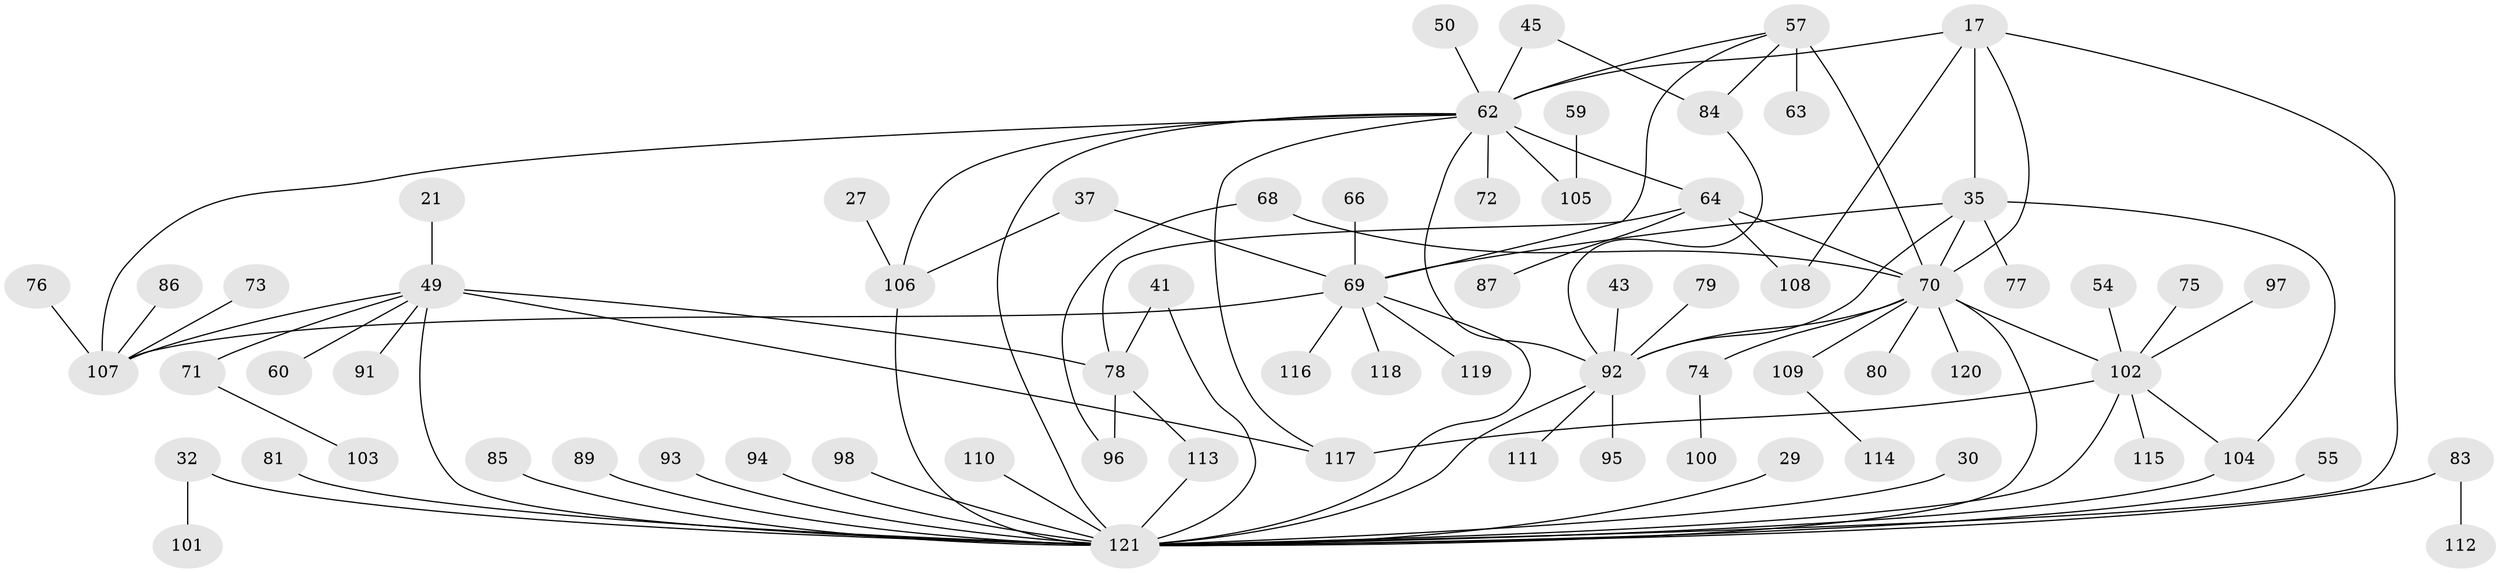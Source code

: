 // original degree distribution, {5: 0.06611570247933884, 35: 0.008264462809917356, 3: 0.19008264462809918, 8: 0.01652892561983471, 2: 0.18181818181818182, 6: 0.03305785123966942, 4: 0.0743801652892562, 7: 0.01652892561983471, 12: 0.008264462809917356, 16: 0.008264462809917356, 1: 0.39669421487603307}
// Generated by graph-tools (version 1.1) at 2025/51/03/04/25 21:51:15]
// undirected, 72 vertices, 97 edges
graph export_dot {
graph [start="1"]
  node [color=gray90,style=filled];
  17 [super="+1"];
  21;
  27;
  29;
  30;
  32 [super="+28"];
  35 [super="+26+9"];
  37;
  41;
  43;
  45 [super="+16"];
  49 [super="+24+39"];
  50;
  54;
  55;
  57 [super="+56"];
  59;
  60;
  62 [super="+14"];
  63;
  64 [super="+61"];
  66;
  68;
  69 [super="+12"];
  70 [super="+3+53+65"];
  71;
  72;
  73;
  74 [super="+20"];
  75;
  76;
  77;
  78;
  79;
  80;
  81;
  83;
  84;
  85;
  86;
  87;
  89;
  91;
  92 [super="+82+90+7"];
  93;
  94;
  95;
  96;
  97;
  98;
  100;
  101;
  102 [super="+23+10+46"];
  103;
  104 [super="+67"];
  105 [super="+52"];
  106 [super="+18"];
  107 [super="+40"];
  108 [super="+88"];
  109;
  110;
  111;
  112;
  113 [super="+25"];
  114;
  115;
  116;
  117;
  118 [super="+22"];
  119;
  120;
  121 [super="+51+99"];
  17 -- 35 [weight=2];
  17 -- 62 [weight=2];
  17 -- 121 [weight=2];
  17 -- 70 [weight=2];
  17 -- 108;
  21 -- 49;
  27 -- 106;
  29 -- 121;
  30 -- 121;
  32 -- 121;
  32 -- 101;
  35 -- 77;
  35 -- 69 [weight=3];
  35 -- 104;
  35 -- 70;
  35 -- 92;
  37 -- 69;
  37 -- 106;
  41 -- 78;
  41 -- 121;
  43 -- 92;
  45 -- 84;
  45 -- 62 [weight=2];
  49 -- 121 [weight=8];
  49 -- 78;
  49 -- 71;
  49 -- 107;
  49 -- 117;
  49 -- 91;
  49 -- 60;
  50 -- 62;
  54 -- 102;
  55 -- 121;
  57 -- 63;
  57 -- 70 [weight=4];
  57 -- 84;
  57 -- 69;
  57 -- 62 [weight=2];
  59 -- 105;
  62 -- 72;
  62 -- 106;
  62 -- 117;
  62 -- 121;
  62 -- 92 [weight=2];
  62 -- 107;
  62 -- 105;
  62 -- 64;
  64 -- 78;
  64 -- 70;
  64 -- 87;
  64 -- 108;
  66 -- 69;
  68 -- 96;
  68 -- 70;
  69 -- 116;
  69 -- 119;
  69 -- 107;
  69 -- 121 [weight=2];
  69 -- 118;
  70 -- 80;
  70 -- 121 [weight=3];
  70 -- 102;
  70 -- 74;
  70 -- 109;
  70 -- 120;
  70 -- 92 [weight=2];
  71 -- 103;
  73 -- 107;
  74 -- 100;
  75 -- 102;
  76 -- 107;
  78 -- 96;
  78 -- 113;
  79 -- 92;
  81 -- 121;
  83 -- 112;
  83 -- 121;
  84 -- 92;
  85 -- 121;
  86 -- 107;
  89 -- 121;
  92 -- 111;
  92 -- 121 [weight=2];
  92 -- 95;
  93 -- 121;
  94 -- 121;
  97 -- 102;
  98 -- 121;
  102 -- 115;
  102 -- 117;
  102 -- 104 [weight=2];
  102 -- 121 [weight=2];
  104 -- 121;
  106 -- 121;
  109 -- 114;
  110 -- 121;
  113 -- 121;
}
